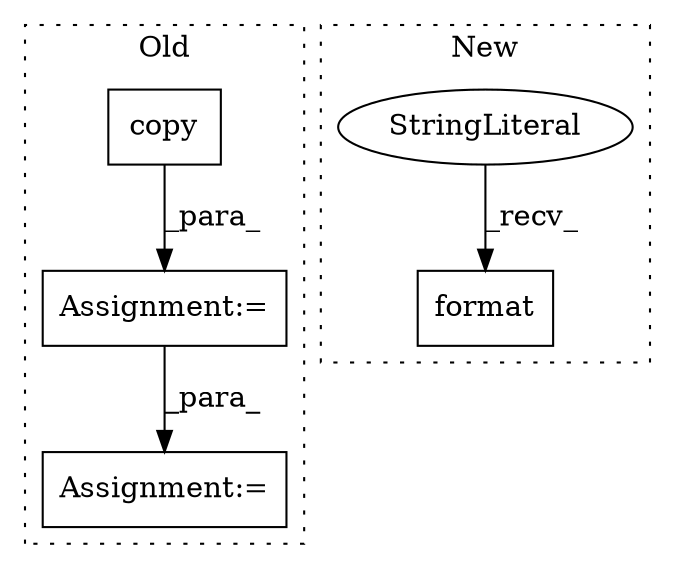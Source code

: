 digraph G {
subgraph cluster0 {
1 [label="copy" a="32" s="41479,41495" l="5,1" shape="box"];
4 [label="Assignment:=" a="7" s="41545" l="2" shape="box"];
5 [label="Assignment:=" a="7" s="41478" l="1" shape="box"];
label = "Old";
style="dotted";
}
subgraph cluster1 {
2 [label="format" a="32" s="2958,2980" l="7,1" shape="box"];
3 [label="StringLiteral" a="45" s="2947" l="10" shape="ellipse"];
label = "New";
style="dotted";
}
1 -> 5 [label="_para_"];
3 -> 2 [label="_recv_"];
5 -> 4 [label="_para_"];
}